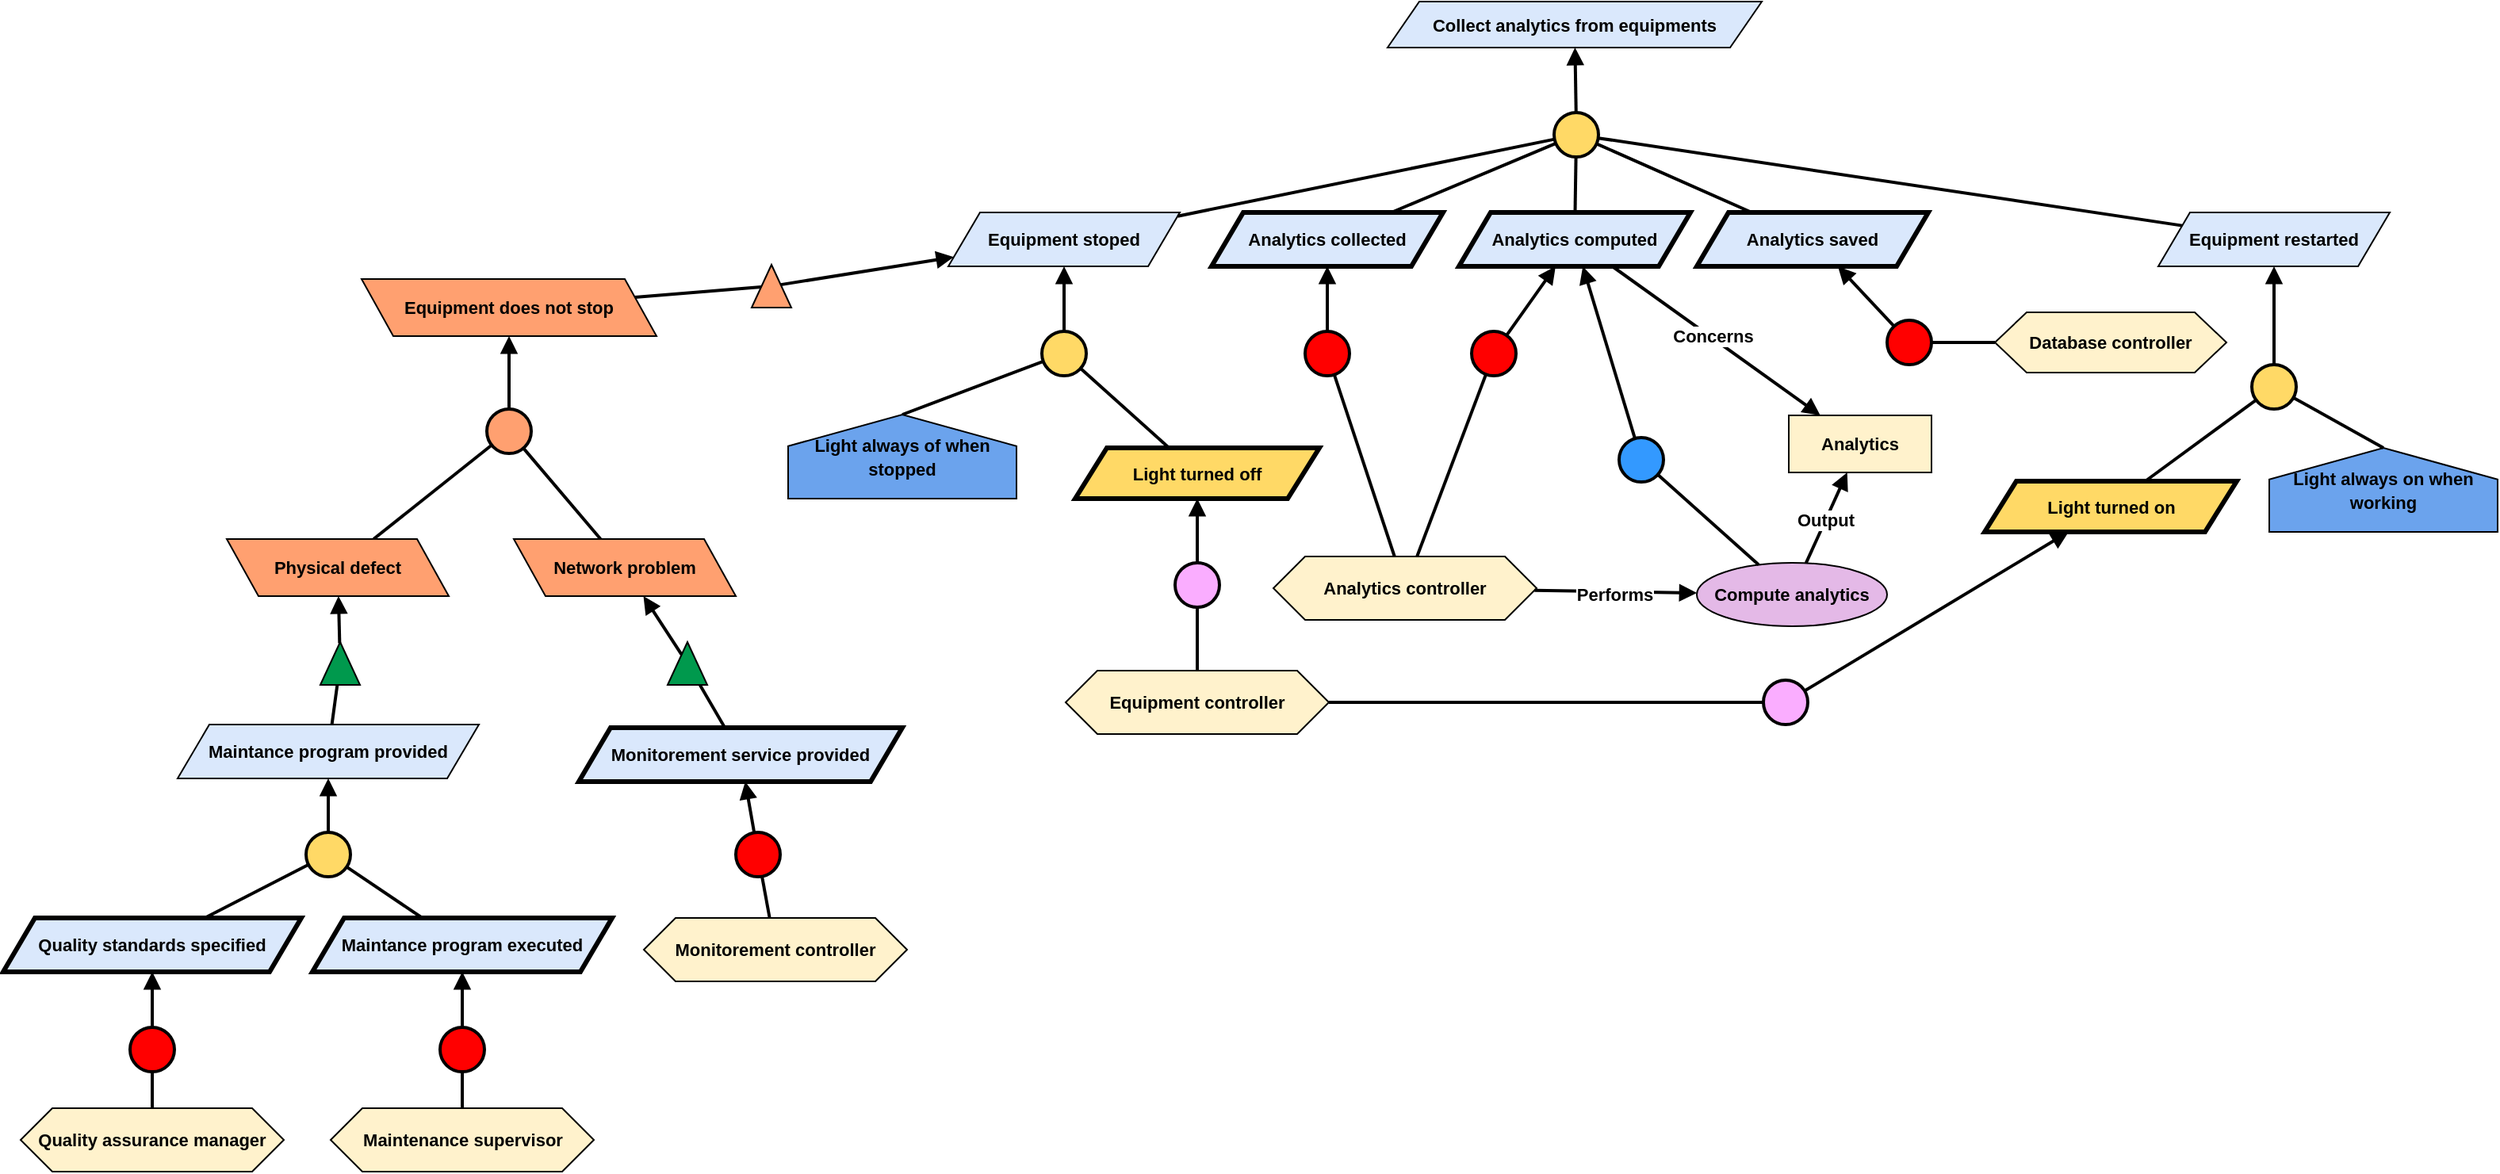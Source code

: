<mxfile version="24.2.7" type="github">
  <diagram name="Page-1" id="Ksy5MSuIpyFtsl3G_FBz">
    <mxGraphModel dx="3399" dy="1023" grid="0" gridSize="10" guides="1" tooltips="1" connect="1" arrows="1" fold="1" page="0" pageScale="1" pageWidth="827" pageHeight="1169" math="0" shadow="0">
      <root>
        <mxCell id="0" />
        <mxCell id="1" parent="0" />
        <mxCell id="tYbklvyuRcy-5vgicpdY-1" value="&lt;b&gt;Collect analytics from equipments&lt;/b&gt;" style="shape=parallelogram;perimeter=parallelogramPerimeter;whiteSpace=wrap;html=1;fixedSize=1;fillColor=#dae8fc;strokeColor=#000000;fontFamily=Helvetica;fontSize=11;fontColor=default;labelBackgroundColor=none;" parent="1" vertex="1">
          <mxGeometry x="-484" y="284" width="236" height="29" as="geometry" />
        </mxCell>
        <mxCell id="8bictUeiEA6Wqs_vJDlg-1" value="&lt;b&gt;Equipment stoped&lt;/b&gt;" style="shape=parallelogram;perimeter=parallelogramPerimeter;whiteSpace=wrap;html=1;fixedSize=1;fillColor=#dae8fc;strokeColor=#000000;fontFamily=Helvetica;fontSize=11;fontColor=default;labelBackgroundColor=none;strokeWidth=1;" vertex="1" parent="1">
          <mxGeometry x="-761" y="417" width="146" height="34" as="geometry" />
        </mxCell>
        <mxCell id="8bictUeiEA6Wqs_vJDlg-6" value="" style="ellipse;whiteSpace=wrap;html=1;aspect=fixed;fillColor=#FFD966;strokeWidth=2;" vertex="1" parent="1">
          <mxGeometry x="-379" y="354" width="28" height="28" as="geometry" />
        </mxCell>
        <mxCell id="8bictUeiEA6Wqs_vJDlg-7" value="" style="endArrow=block;html=1;rounded=0;endFill=1;strokeWidth=2;" edge="1" source="8bictUeiEA6Wqs_vJDlg-6" parent="1" target="tYbklvyuRcy-5vgicpdY-1">
          <mxGeometry width="50" height="50" relative="1" as="geometry">
            <mxPoint x="-363.005" y="359.972" as="sourcePoint" />
            <mxPoint x="-367" y="315" as="targetPoint" />
          </mxGeometry>
        </mxCell>
        <mxCell id="8bictUeiEA6Wqs_vJDlg-8" value="" style="endArrow=none;html=1;rounded=0;strokeWidth=2;" edge="1" target="8bictUeiEA6Wqs_vJDlg-6" parent="1" source="8bictUeiEA6Wqs_vJDlg-1">
          <mxGeometry width="50" height="50" relative="1" as="geometry">
            <mxPoint x="-684.116" y="409.0" as="sourcePoint" />
            <mxPoint x="-445" y="364" as="targetPoint" />
          </mxGeometry>
        </mxCell>
        <mxCell id="8bictUeiEA6Wqs_vJDlg-12" value="" style="ellipse;whiteSpace=wrap;html=1;aspect=fixed;fillColor=#FFD966;strokeWidth=2;" vertex="1" parent="1">
          <mxGeometry x="-702" y="492" width="28" height="28" as="geometry" />
        </mxCell>
        <mxCell id="8bictUeiEA6Wqs_vJDlg-13" value="" style="endArrow=block;html=1;rounded=0;endFill=1;strokeWidth=2;" edge="1" source="8bictUeiEA6Wqs_vJDlg-12" parent="1" target="8bictUeiEA6Wqs_vJDlg-1">
          <mxGeometry width="50" height="50" relative="1" as="geometry">
            <mxPoint x="-717.005" y="523.972" as="sourcePoint" />
            <mxPoint x="-721" y="479" as="targetPoint" />
          </mxGeometry>
        </mxCell>
        <mxCell id="8bictUeiEA6Wqs_vJDlg-14" value="" style="endArrow=none;html=1;rounded=0;strokeWidth=2;" edge="1" target="8bictUeiEA6Wqs_vJDlg-12" parent="1" source="8bictUeiEA6Wqs_vJDlg-19">
          <mxGeometry width="50" height="50" relative="1" as="geometry">
            <mxPoint x="-774.344" y="581" as="sourcePoint" />
            <mxPoint x="-693" y="522" as="targetPoint" />
          </mxGeometry>
        </mxCell>
        <mxCell id="8bictUeiEA6Wqs_vJDlg-19" value="&lt;b&gt;Light turned off&lt;/b&gt;" style="shape=parallelogram;perimeter=parallelogramPerimeter;whiteSpace=wrap;html=1;fixedSize=1;fillColor=#FFD966;strokeColor=#000000;strokeWidth=3;fontFamily=Helvetica;fontSize=11;fontColor=default;labelBackgroundColor=none;" vertex="1" parent="1">
          <mxGeometry x="-681" y="565.5" width="154" height="32" as="geometry" />
        </mxCell>
        <mxCell id="8bictUeiEA6Wqs_vJDlg-23" value="" style="ellipse;whiteSpace=wrap;html=1;aspect=fixed;fillColor=#FAADFF;strokeWidth=2;fontFamily=Helvetica;fontSize=11;fontColor=default;labelBackgroundColor=default;" vertex="1" parent="1">
          <mxGeometry x="-618" y="638" width="28" height="28" as="geometry" />
        </mxCell>
        <mxCell id="8bictUeiEA6Wqs_vJDlg-24" value="" style="endArrow=block;html=1;rounded=0;endFill=1;strokeWidth=2;strokeColor=default;align=center;verticalAlign=middle;fontFamily=Helvetica;fontSize=11;fontColor=default;labelBackgroundColor=default;" edge="1" source="8bictUeiEA6Wqs_vJDlg-23" parent="1" target="8bictUeiEA6Wqs_vJDlg-19">
          <mxGeometry width="50" height="50" relative="1" as="geometry">
            <mxPoint x="-717.005" y="692.972" as="sourcePoint" />
            <mxPoint x="-721" y="648" as="targetPoint" />
          </mxGeometry>
        </mxCell>
        <mxCell id="8bictUeiEA6Wqs_vJDlg-25" value="" style="endArrow=none;html=1;rounded=0;strokeWidth=2;strokeColor=default;align=center;verticalAlign=middle;fontFamily=Helvetica;fontSize=11;fontColor=default;labelBackgroundColor=default;" edge="1" target="8bictUeiEA6Wqs_vJDlg-23" parent="1" source="8bictUeiEA6Wqs_vJDlg-32">
          <mxGeometry width="50" height="50" relative="1" as="geometry">
            <mxPoint x="-878.409" y="732" as="sourcePoint" />
            <mxPoint x="-783" y="691" as="targetPoint" />
          </mxGeometry>
        </mxCell>
        <mxCell id="8bictUeiEA6Wqs_vJDlg-32" value="&lt;b&gt;Equipment controller&lt;/b&gt;" style="shape=hexagon;perimeter=hexagonPerimeter2;whiteSpace=wrap;html=1;fixedSize=1;fillColor=#FFF2CC;fontFamily=Helvetica;fontSize=11;fontColor=default;labelBackgroundColor=none;" vertex="1" parent="1">
          <mxGeometry x="-687" y="706" width="166" height="40" as="geometry" />
        </mxCell>
        <mxCell id="8bictUeiEA6Wqs_vJDlg-34" value="" style="endArrow=none;html=1;rounded=0;strokeWidth=2;exitX=0.5;exitY=0;exitDx=0;exitDy=0;" edge="1" parent="1" source="8bictUeiEA6Wqs_vJDlg-65" target="8bictUeiEA6Wqs_vJDlg-12">
          <mxGeometry width="50" height="50" relative="1" as="geometry">
            <mxPoint x="-897" y="558" as="sourcePoint" />
            <mxPoint x="-833" y="506" as="targetPoint" />
          </mxGeometry>
        </mxCell>
        <mxCell id="8bictUeiEA6Wqs_vJDlg-36" value="&lt;b&gt;Analytics collected&lt;/b&gt;" style="shape=parallelogram;perimeter=parallelogramPerimeter;whiteSpace=wrap;html=1;fixedSize=1;fillColor=#dae8fc;strokeColor=#000000;fontFamily=Helvetica;fontSize=11;fontColor=default;labelBackgroundColor=none;strokeWidth=3;" vertex="1" parent="1">
          <mxGeometry x="-595" y="417" width="146" height="34" as="geometry" />
        </mxCell>
        <mxCell id="8bictUeiEA6Wqs_vJDlg-37" value="" style="endArrow=none;html=1;rounded=0;strokeWidth=2;" edge="1" parent="1" source="8bictUeiEA6Wqs_vJDlg-36" target="8bictUeiEA6Wqs_vJDlg-6">
          <mxGeometry width="50" height="50" relative="1" as="geometry">
            <mxPoint x="-705.18" y="455.61" as="sourcePoint" />
            <mxPoint x="-483.18" y="412.61" as="targetPoint" />
          </mxGeometry>
        </mxCell>
        <mxCell id="8bictUeiEA6Wqs_vJDlg-38" value="&lt;b&gt;Compute analytics&lt;/b&gt;" style="ellipse;whiteSpace=wrap;html=1;fillColor=#E4B9E7;strokeColor=#000000;fontFamily=Helvetica;fontSize=11;fontColor=default;labelBackgroundColor=none;" vertex="1" parent="1">
          <mxGeometry x="-289" y="638" width="120" height="40" as="geometry" />
        </mxCell>
        <mxCell id="8bictUeiEA6Wqs_vJDlg-39" value="" style="ellipse;whiteSpace=wrap;html=1;aspect=fixed;fillColor=#3399FF;strokeWidth=2;" vertex="1" parent="1">
          <mxGeometry x="-338" y="559" width="28" height="28" as="geometry" />
        </mxCell>
        <mxCell id="8bictUeiEA6Wqs_vJDlg-40" value="" style="endArrow=block;html=1;rounded=0;endFill=1;strokeWidth=2;" edge="1" source="8bictUeiEA6Wqs_vJDlg-39" parent="1" target="8bictUeiEA6Wqs_vJDlg-42">
          <mxGeometry width="50" height="50" relative="1" as="geometry">
            <mxPoint x="-330.005" y="628.972" as="sourcePoint" />
            <mxPoint x="-305" y="584" as="targetPoint" />
          </mxGeometry>
        </mxCell>
        <mxCell id="8bictUeiEA6Wqs_vJDlg-41" value="" style="endArrow=none;html=1;rounded=0;strokeWidth=2;" edge="1" target="8bictUeiEA6Wqs_vJDlg-39" parent="1" source="8bictUeiEA6Wqs_vJDlg-38">
          <mxGeometry width="50" height="50" relative="1" as="geometry">
            <mxPoint x="-130" y="739" as="sourcePoint" />
            <mxPoint x="-105" y="675" as="targetPoint" />
          </mxGeometry>
        </mxCell>
        <mxCell id="8bictUeiEA6Wqs_vJDlg-42" value="&lt;b&gt;Analytics computed&lt;/b&gt;" style="shape=parallelogram;perimeter=parallelogramPerimeter;whiteSpace=wrap;html=1;fixedSize=1;fillColor=#dae8fc;strokeColor=#000000;fontFamily=Helvetica;fontSize=11;fontColor=default;labelBackgroundColor=none;strokeWidth=3;" vertex="1" parent="1">
          <mxGeometry x="-439" y="417" width="146" height="34" as="geometry" />
        </mxCell>
        <mxCell id="8bictUeiEA6Wqs_vJDlg-43" value="" style="endArrow=none;html=1;rounded=0;strokeWidth=2;fontStyle=1" edge="1" parent="1" source="8bictUeiEA6Wqs_vJDlg-42" target="8bictUeiEA6Wqs_vJDlg-6">
          <mxGeometry width="50" height="50" relative="1" as="geometry">
            <mxPoint x="-461" y="427" as="sourcePoint" />
            <mxPoint x="-461" y="398" as="targetPoint" />
          </mxGeometry>
        </mxCell>
        <mxCell id="8bictUeiEA6Wqs_vJDlg-44" value="&lt;b&gt;Analytics saved&lt;/b&gt;" style="shape=parallelogram;perimeter=parallelogramPerimeter;whiteSpace=wrap;html=1;fixedSize=1;fillColor=#dae8fc;strokeColor=#000000;fontFamily=Helvetica;fontSize=11;fontColor=default;labelBackgroundColor=none;strokeWidth=3;" vertex="1" parent="1">
          <mxGeometry x="-289" y="417" width="146" height="34" as="geometry" />
        </mxCell>
        <mxCell id="8bictUeiEA6Wqs_vJDlg-45" value="" style="endArrow=none;html=1;rounded=0;strokeWidth=2;fontStyle=1" edge="1" parent="1" source="8bictUeiEA6Wqs_vJDlg-44" target="8bictUeiEA6Wqs_vJDlg-6">
          <mxGeometry width="50" height="50" relative="1" as="geometry">
            <mxPoint x="-337" y="427" as="sourcePoint" />
            <mxPoint x="-448" y="389" as="targetPoint" />
          </mxGeometry>
        </mxCell>
        <mxCell id="8bictUeiEA6Wqs_vJDlg-46" value="&lt;div&gt;&lt;b&gt;Database controller&lt;/b&gt;&lt;/div&gt;" style="shape=hexagon;perimeter=hexagonPerimeter2;whiteSpace=wrap;html=1;fixedSize=1;fillColor=#FFF2CC;fontFamily=Helvetica;fontSize=11;fontColor=default;labelBackgroundColor=none;" vertex="1" parent="1">
          <mxGeometry x="-101" y="480" width="146" height="38" as="geometry" />
        </mxCell>
        <mxCell id="8bictUeiEA6Wqs_vJDlg-47" value="" style="ellipse;whiteSpace=wrap;html=1;aspect=fixed;fillColor=#FF0000;strokeWidth=2;" vertex="1" parent="1">
          <mxGeometry x="-169" y="485" width="28" height="28" as="geometry" />
        </mxCell>
        <mxCell id="8bictUeiEA6Wqs_vJDlg-48" value="" style="endArrow=block;html=1;rounded=0;endFill=1;strokeWidth=2;" edge="1" parent="1" source="8bictUeiEA6Wqs_vJDlg-47" target="8bictUeiEA6Wqs_vJDlg-44">
          <mxGeometry width="50" height="50" relative="1" as="geometry">
            <mxPoint x="-389.505" y="697.972" as="sourcePoint" />
            <mxPoint x="-209.5" y="469" as="targetPoint" />
          </mxGeometry>
        </mxCell>
        <mxCell id="8bictUeiEA6Wqs_vJDlg-49" value="" style="endArrow=none;html=1;rounded=0;strokeWidth=2;" edge="1" parent="1" source="8bictUeiEA6Wqs_vJDlg-46" target="8bictUeiEA6Wqs_vJDlg-47">
          <mxGeometry width="50" height="50" relative="1" as="geometry">
            <mxPoint x="-488.5" y="749" as="sourcePoint" />
            <mxPoint x="-463.5" y="685" as="targetPoint" />
          </mxGeometry>
        </mxCell>
        <mxCell id="8bictUeiEA6Wqs_vJDlg-50" value="&lt;b&gt;Analytics controller&lt;/b&gt;" style="shape=hexagon;perimeter=hexagonPerimeter2;whiteSpace=wrap;html=1;fixedSize=1;fillColor=#FFF2CC;fontFamily=Helvetica;fontSize=11;fontColor=default;labelBackgroundColor=none;" vertex="1" parent="1">
          <mxGeometry x="-556" y="634" width="166" height="40" as="geometry" />
        </mxCell>
        <mxCell id="8bictUeiEA6Wqs_vJDlg-51" value="" style="endArrow=block;html=1;rounded=0;endFill=1;strokeWidth=2;" edge="1" parent="1" source="8bictUeiEA6Wqs_vJDlg-50" target="8bictUeiEA6Wqs_vJDlg-38">
          <mxGeometry width="50" height="50" relative="1" as="geometry">
            <mxPoint x="-634" y="739" as="sourcePoint" />
            <mxPoint x="-516" y="738" as="targetPoint" />
          </mxGeometry>
        </mxCell>
        <mxCell id="8bictUeiEA6Wqs_vJDlg-52" value="&lt;b&gt;Performs&lt;/b&gt;" style="edgeLabel;html=1;align=center;verticalAlign=middle;resizable=0;points=[];" vertex="1" connectable="0" parent="8bictUeiEA6Wqs_vJDlg-51">
          <mxGeometry x="-0.022" y="-2" relative="1" as="geometry">
            <mxPoint as="offset" />
          </mxGeometry>
        </mxCell>
        <mxCell id="8bictUeiEA6Wqs_vJDlg-53" value="" style="ellipse;whiteSpace=wrap;html=1;aspect=fixed;fillColor=#FF0000;strokeWidth=2;" vertex="1" parent="1">
          <mxGeometry x="-536" y="492" width="28" height="28" as="geometry" />
        </mxCell>
        <mxCell id="8bictUeiEA6Wqs_vJDlg-54" value="" style="endArrow=block;html=1;rounded=0;endFill=1;strokeWidth=2;" edge="1" parent="1" source="8bictUeiEA6Wqs_vJDlg-53" target="8bictUeiEA6Wqs_vJDlg-36">
          <mxGeometry width="50" height="50" relative="1" as="geometry">
            <mxPoint x="-546.505" y="824.972" as="sourcePoint" />
            <mxPoint x="-362" y="578" as="targetPoint" />
          </mxGeometry>
        </mxCell>
        <mxCell id="8bictUeiEA6Wqs_vJDlg-55" value="" style="endArrow=none;html=1;rounded=0;strokeWidth=2;" edge="1" parent="1" target="8bictUeiEA6Wqs_vJDlg-53" source="8bictUeiEA6Wqs_vJDlg-50">
          <mxGeometry width="50" height="50" relative="1" as="geometry">
            <mxPoint x="-362" y="705" as="sourcePoint" />
            <mxPoint x="-522.5" y="823" as="targetPoint" />
          </mxGeometry>
        </mxCell>
        <mxCell id="8bictUeiEA6Wqs_vJDlg-56" value="&lt;b&gt;Analytics&lt;/b&gt;" style="rounded=0;whiteSpace=wrap;html=1;fillColor=#FFF2CC;fontFamily=Helvetica;fontSize=11;fontColor=default;labelBackgroundColor=none;" vertex="1" parent="1">
          <mxGeometry x="-231" y="545" width="90" height="36" as="geometry" />
        </mxCell>
        <mxCell id="8bictUeiEA6Wqs_vJDlg-57" value="&lt;b&gt;Equipment restarted&lt;/b&gt;" style="shape=parallelogram;perimeter=parallelogramPerimeter;whiteSpace=wrap;html=1;fixedSize=1;fillColor=#dae8fc;strokeColor=#000000;fontFamily=Helvetica;fontSize=11;fontColor=default;labelBackgroundColor=none;strokeWidth=1;" vertex="1" parent="1">
          <mxGeometry x="2" y="417" width="146" height="34" as="geometry" />
        </mxCell>
        <mxCell id="8bictUeiEA6Wqs_vJDlg-58" value="" style="ellipse;whiteSpace=wrap;html=1;aspect=fixed;fillColor=#FFD966;strokeWidth=2;" vertex="1" parent="1">
          <mxGeometry x="61" y="513" width="28" height="28" as="geometry" />
        </mxCell>
        <mxCell id="8bictUeiEA6Wqs_vJDlg-59" value="" style="endArrow=block;html=1;rounded=0;endFill=1;strokeWidth=2;" edge="1" parent="1" source="8bictUeiEA6Wqs_vJDlg-58" target="8bictUeiEA6Wqs_vJDlg-57">
          <mxGeometry width="50" height="50" relative="1" as="geometry">
            <mxPoint x="167.995" y="550.972" as="sourcePoint" />
            <mxPoint x="197" y="478" as="targetPoint" />
          </mxGeometry>
        </mxCell>
        <mxCell id="8bictUeiEA6Wqs_vJDlg-60" value="" style="endArrow=none;html=1;rounded=0;strokeWidth=2;" edge="1" parent="1" source="8bictUeiEA6Wqs_vJDlg-61" target="8bictUeiEA6Wqs_vJDlg-58">
          <mxGeometry width="50" height="50" relative="1" as="geometry">
            <mxPoint x="110.656" y="608" as="sourcePoint" />
            <mxPoint x="192" y="549" as="targetPoint" />
          </mxGeometry>
        </mxCell>
        <mxCell id="8bictUeiEA6Wqs_vJDlg-61" value="&lt;b&gt;Light turned on&lt;/b&gt;" style="shape=parallelogram;perimeter=parallelogramPerimeter;whiteSpace=wrap;html=1;fixedSize=1;fillColor=#FFD966;strokeColor=#000000;strokeWidth=3;fontFamily=Helvetica;fontSize=11;fontColor=default;labelBackgroundColor=none;" vertex="1" parent="1">
          <mxGeometry x="-107.5" y="586.5" width="159" height="32" as="geometry" />
        </mxCell>
        <mxCell id="8bictUeiEA6Wqs_vJDlg-62" value="&lt;b style=&quot;&quot;&gt;&lt;font style=&quot;font-size: 11px;&quot; face=&quot;Helvetica&quot;&gt;Light always on when working&lt;/font&gt;&lt;/b&gt;" style="shape=offPageConnector;whiteSpace=wrap;html=1;flipV=1;fillColor=#6BA3ED;" vertex="1" parent="1">
          <mxGeometry x="72" y="565.5" width="144" height="53" as="geometry" />
        </mxCell>
        <mxCell id="8bictUeiEA6Wqs_vJDlg-63" value="" style="endArrow=none;html=1;rounded=0;strokeWidth=2;exitX=0.5;exitY=0;exitDx=0;exitDy=0;" edge="1" parent="1" source="8bictUeiEA6Wqs_vJDlg-62" target="8bictUeiEA6Wqs_vJDlg-58">
          <mxGeometry width="50" height="50" relative="1" as="geometry">
            <mxPoint x="-23" y="609" as="sourcePoint" />
            <mxPoint x="52" y="533" as="targetPoint" />
          </mxGeometry>
        </mxCell>
        <mxCell id="8bictUeiEA6Wqs_vJDlg-64" value="" style="endArrow=none;html=1;rounded=0;strokeWidth=2;fontStyle=1" edge="1" parent="1" source="8bictUeiEA6Wqs_vJDlg-57" target="8bictUeiEA6Wqs_vJDlg-6">
          <mxGeometry width="50" height="50" relative="1" as="geometry">
            <mxPoint x="-46.85" y="396.98" as="sourcePoint" />
            <mxPoint x="-385.85" y="346.98" as="targetPoint" />
          </mxGeometry>
        </mxCell>
        <mxCell id="8bictUeiEA6Wqs_vJDlg-65" value="&lt;b style=&quot;&quot;&gt;&lt;font style=&quot;font-size: 11px;&quot; face=&quot;Helvetica&quot;&gt;Light always of when stopped&lt;/font&gt;&lt;/b&gt;" style="shape=offPageConnector;whiteSpace=wrap;html=1;flipV=1;fillColor=#6BA3ED;" vertex="1" parent="1">
          <mxGeometry x="-862" y="544.5" width="144" height="53" as="geometry" />
        </mxCell>
        <mxCell id="8bictUeiEA6Wqs_vJDlg-66" value="" style="ellipse;whiteSpace=wrap;html=1;aspect=fixed;fillColor=#FAADFF;strokeWidth=2;fontFamily=Helvetica;fontSize=11;fontColor=default;labelBackgroundColor=default;" vertex="1" parent="1">
          <mxGeometry x="-247" y="712" width="28" height="28" as="geometry" />
        </mxCell>
        <mxCell id="8bictUeiEA6Wqs_vJDlg-67" value="" style="endArrow=block;html=1;rounded=0;endFill=1;strokeWidth=2;strokeColor=default;align=center;verticalAlign=middle;fontFamily=Helvetica;fontSize=11;fontColor=default;labelBackgroundColor=default;" edge="1" source="8bictUeiEA6Wqs_vJDlg-66" parent="1" target="8bictUeiEA6Wqs_vJDlg-61">
          <mxGeometry width="50" height="50" relative="1" as="geometry">
            <mxPoint x="-140.005" y="804.972" as="sourcePoint" />
            <mxPoint x="-144" y="760" as="targetPoint" />
          </mxGeometry>
        </mxCell>
        <mxCell id="8bictUeiEA6Wqs_vJDlg-68" value="" style="endArrow=none;html=1;rounded=0;strokeWidth=2;strokeColor=default;align=center;verticalAlign=middle;fontFamily=Helvetica;fontSize=11;fontColor=default;labelBackgroundColor=default;" edge="1" target="8bictUeiEA6Wqs_vJDlg-66" parent="1" source="8bictUeiEA6Wqs_vJDlg-32">
          <mxGeometry width="50" height="50" relative="1" as="geometry">
            <mxPoint x="-141" y="867" as="sourcePoint" />
            <mxPoint x="-116" y="803" as="targetPoint" />
          </mxGeometry>
        </mxCell>
        <mxCell id="8bictUeiEA6Wqs_vJDlg-70" value="" style="ellipse;whiteSpace=wrap;html=1;aspect=fixed;fillColor=#FF0000;strokeWidth=2;" vertex="1" parent="1">
          <mxGeometry x="-431" y="492" width="28" height="28" as="geometry" />
        </mxCell>
        <mxCell id="8bictUeiEA6Wqs_vJDlg-71" value="" style="endArrow=block;html=1;rounded=0;endFill=1;strokeWidth=2;" edge="1" source="8bictUeiEA6Wqs_vJDlg-70" parent="1" target="8bictUeiEA6Wqs_vJDlg-42">
          <mxGeometry width="50" height="50" relative="1" as="geometry">
            <mxPoint x="-445.505" y="835.972" as="sourcePoint" />
            <mxPoint x="-421" y="462" as="targetPoint" />
          </mxGeometry>
        </mxCell>
        <mxCell id="8bictUeiEA6Wqs_vJDlg-72" value="" style="endArrow=none;html=1;rounded=0;strokeWidth=2;" edge="1" target="8bictUeiEA6Wqs_vJDlg-70" parent="1" source="8bictUeiEA6Wqs_vJDlg-50">
          <mxGeometry width="50" height="50" relative="1" as="geometry">
            <mxPoint x="-421" y="702" as="sourcePoint" />
            <mxPoint x="-421.5" y="834" as="targetPoint" />
          </mxGeometry>
        </mxCell>
        <mxCell id="8bictUeiEA6Wqs_vJDlg-73" value="" style="endArrow=block;html=1;rounded=0;endFill=1;strokeWidth=2;" edge="1" parent="1" source="8bictUeiEA6Wqs_vJDlg-42" target="8bictUeiEA6Wqs_vJDlg-56">
          <mxGeometry width="50" height="50" relative="1" as="geometry">
            <mxPoint x="-262" y="428" as="sourcePoint" />
            <mxPoint x="-209" y="845" as="targetPoint" />
          </mxGeometry>
        </mxCell>
        <mxCell id="8bictUeiEA6Wqs_vJDlg-74" value="&lt;b&gt;Concerns&lt;/b&gt;" style="edgeLabel;html=1;align=center;verticalAlign=middle;resizable=0;points=[];" vertex="1" connectable="0" parent="8bictUeiEA6Wqs_vJDlg-73">
          <mxGeometry x="-0.044" y="1" relative="1" as="geometry">
            <mxPoint as="offset" />
          </mxGeometry>
        </mxCell>
        <mxCell id="8bictUeiEA6Wqs_vJDlg-76" value="" style="endArrow=block;html=1;rounded=0;endFill=1;strokeWidth=2;" edge="1" parent="1" source="8bictUeiEA6Wqs_vJDlg-38" target="8bictUeiEA6Wqs_vJDlg-56">
          <mxGeometry width="50" height="50" relative="1" as="geometry">
            <mxPoint x="-92" y="619" as="sourcePoint" />
            <mxPoint x="-93" y="674" as="targetPoint" />
          </mxGeometry>
        </mxCell>
        <mxCell id="8bictUeiEA6Wqs_vJDlg-77" value="&lt;b&gt;Output&lt;/b&gt;" style="edgeLabel;html=1;align=center;verticalAlign=middle;resizable=0;points=[];" vertex="1" connectable="0" parent="8bictUeiEA6Wqs_vJDlg-76">
          <mxGeometry x="-0.044" y="1" relative="1" as="geometry">
            <mxPoint as="offset" />
          </mxGeometry>
        </mxCell>
        <mxCell id="8bictUeiEA6Wqs_vJDlg-78" value="" style="endArrow=block;html=1;rounded=0;endFill=1;strokeWidth=2;" edge="1" source="8bictUeiEA6Wqs_vJDlg-80" parent="1" target="8bictUeiEA6Wqs_vJDlg-1">
          <mxGeometry width="50" height="50" relative="1" as="geometry">
            <mxPoint x="-816.5" y="411" as="sourcePoint" />
            <mxPoint x="-904.5" y="409" as="targetPoint" />
          </mxGeometry>
        </mxCell>
        <mxCell id="8bictUeiEA6Wqs_vJDlg-79" value="" style="endArrow=none;html=1;rounded=0;strokeWidth=2;" edge="1" target="8bictUeiEA6Wqs_vJDlg-80" parent="1" source="8bictUeiEA6Wqs_vJDlg-81">
          <mxGeometry width="50" height="50" relative="1" as="geometry">
            <mxPoint x="-904.5" y="492" as="sourcePoint" />
            <mxPoint x="-826.256" y="445.998" as="targetPoint" />
          </mxGeometry>
        </mxCell>
        <mxCell id="8bictUeiEA6Wqs_vJDlg-80" value="" style="triangle;whiteSpace=wrap;html=1;rotation=-90;fillColor=#FFA070;" vertex="1" parent="1">
          <mxGeometry x="-886" y="451" width="27" height="25" as="geometry" />
        </mxCell>
        <mxCell id="8bictUeiEA6Wqs_vJDlg-81" value="Equipment does not stop" style="shape=parallelogram;perimeter=parallelogramPerimeter;whiteSpace=wrap;html=1;fixedSize=1;fillColor=#FFA070;fontStyle=1;fontFamily=Helvetica;fontSize=11;fontColor=default;labelBackgroundColor=none;flipH=1;flipV=0;" vertex="1" parent="1">
          <mxGeometry x="-1131" y="459" width="186" height="36" as="geometry" />
        </mxCell>
        <mxCell id="8bictUeiEA6Wqs_vJDlg-82" value="" style="ellipse;whiteSpace=wrap;html=1;aspect=fixed;fillColor=#FFA070;strokeWidth=2;" vertex="1" parent="1">
          <mxGeometry x="-1052" y="541" width="28" height="28" as="geometry" />
        </mxCell>
        <mxCell id="8bictUeiEA6Wqs_vJDlg-83" value="" style="endArrow=block;html=1;rounded=0;endFill=1;strokeWidth=2;" edge="1" source="8bictUeiEA6Wqs_vJDlg-82" parent="1" target="8bictUeiEA6Wqs_vJDlg-81">
          <mxGeometry width="50" height="50" relative="1" as="geometry">
            <mxPoint x="-1080.005" y="571.972" as="sourcePoint" />
            <mxPoint x="-1084" y="527" as="targetPoint" />
          </mxGeometry>
        </mxCell>
        <mxCell id="8bictUeiEA6Wqs_vJDlg-84" value="" style="endArrow=none;html=1;rounded=0;strokeWidth=2;" edge="1" target="8bictUeiEA6Wqs_vJDlg-82" parent="1" source="8bictUeiEA6Wqs_vJDlg-87">
          <mxGeometry width="50" height="50" relative="1" as="geometry">
            <mxPoint x="-1112" y="629" as="sourcePoint" />
            <mxPoint x="-1056" y="570" as="targetPoint" />
          </mxGeometry>
        </mxCell>
        <mxCell id="8bictUeiEA6Wqs_vJDlg-87" value="Physical defect" style="shape=parallelogram;perimeter=parallelogramPerimeter;whiteSpace=wrap;html=1;fixedSize=1;fillColor=#FFA070;fontStyle=1;fontFamily=Helvetica;fontSize=11;fontColor=default;labelBackgroundColor=none;flipH=1;flipV=0;" vertex="1" parent="1">
          <mxGeometry x="-1216" y="623" width="140" height="36" as="geometry" />
        </mxCell>
        <mxCell id="8bictUeiEA6Wqs_vJDlg-90" value="Network problem" style="shape=parallelogram;perimeter=parallelogramPerimeter;whiteSpace=wrap;html=1;fixedSize=1;fillColor=#FFA070;fontStyle=1;fontFamily=Helvetica;fontSize=11;fontColor=default;labelBackgroundColor=none;flipH=1;flipV=0;" vertex="1" parent="1">
          <mxGeometry x="-1035" y="623" width="140" height="36" as="geometry" />
        </mxCell>
        <mxCell id="8bictUeiEA6Wqs_vJDlg-91" value="" style="endArrow=none;html=1;rounded=0;strokeWidth=2;" edge="1" parent="1" source="8bictUeiEA6Wqs_vJDlg-90" target="8bictUeiEA6Wqs_vJDlg-82">
          <mxGeometry width="50" height="50" relative="1" as="geometry">
            <mxPoint x="-1117" y="638" as="sourcePoint" />
            <mxPoint x="-1039" y="574" as="targetPoint" />
          </mxGeometry>
        </mxCell>
        <mxCell id="8bictUeiEA6Wqs_vJDlg-92" value="&lt;b&gt;Maintance program provided&lt;/b&gt;" style="shape=parallelogram;perimeter=parallelogramPerimeter;whiteSpace=wrap;html=1;fixedSize=1;fillColor=#dae8fc;strokeColor=#000000;fontFamily=Helvetica;fontSize=11;fontColor=default;labelBackgroundColor=none;strokeWidth=1;" vertex="1" parent="1">
          <mxGeometry x="-1247" y="740" width="190" height="34" as="geometry" />
        </mxCell>
        <mxCell id="8bictUeiEA6Wqs_vJDlg-93" value="" style="endArrow=block;html=1;rounded=0;endFill=1;strokeWidth=2;" edge="1" source="8bictUeiEA6Wqs_vJDlg-95" parent="1" target="8bictUeiEA6Wqs_vJDlg-87">
          <mxGeometry width="50" height="50" relative="1" as="geometry">
            <mxPoint x="-1066.5" y="683" as="sourcePoint" />
            <mxPoint x="-1154.5" y="681" as="targetPoint" />
          </mxGeometry>
        </mxCell>
        <mxCell id="8bictUeiEA6Wqs_vJDlg-94" value="" style="endArrow=none;html=1;rounded=0;strokeWidth=2;" edge="1" target="8bictUeiEA6Wqs_vJDlg-95" parent="1" source="8bictUeiEA6Wqs_vJDlg-92">
          <mxGeometry width="50" height="50" relative="1" as="geometry">
            <mxPoint x="-1154.5" y="764" as="sourcePoint" />
            <mxPoint x="-1076.256" y="717.998" as="targetPoint" />
          </mxGeometry>
        </mxCell>
        <mxCell id="8bictUeiEA6Wqs_vJDlg-95" value="" style="triangle;whiteSpace=wrap;html=1;rotation=-90;fillColor=#00994D;" vertex="1" parent="1">
          <mxGeometry x="-1158" y="689" width="27" height="25" as="geometry" />
        </mxCell>
        <mxCell id="8bictUeiEA6Wqs_vJDlg-96" value="" style="ellipse;whiteSpace=wrap;html=1;aspect=fixed;fillColor=#FFD966;strokeWidth=2;" vertex="1" parent="1">
          <mxGeometry x="-1166" y="808" width="28" height="28" as="geometry" />
        </mxCell>
        <mxCell id="8bictUeiEA6Wqs_vJDlg-97" value="" style="endArrow=block;html=1;rounded=0;endFill=1;strokeWidth=2;" edge="1" source="8bictUeiEA6Wqs_vJDlg-96" parent="1" target="8bictUeiEA6Wqs_vJDlg-92">
          <mxGeometry width="50" height="50" relative="1" as="geometry">
            <mxPoint x="-1189.005" y="839.972" as="sourcePoint" />
            <mxPoint x="-1193" y="795" as="targetPoint" />
          </mxGeometry>
        </mxCell>
        <mxCell id="8bictUeiEA6Wqs_vJDlg-98" value="" style="endArrow=none;html=1;rounded=0;strokeWidth=2;" edge="1" target="8bictUeiEA6Wqs_vJDlg-96" parent="1" source="8bictUeiEA6Wqs_vJDlg-99">
          <mxGeometry width="50" height="50" relative="1" as="geometry">
            <mxPoint x="-1190" y="902" as="sourcePoint" />
            <mxPoint x="-1165" y="838" as="targetPoint" />
          </mxGeometry>
        </mxCell>
        <mxCell id="8bictUeiEA6Wqs_vJDlg-99" value="&lt;b&gt;Quality standards specified&lt;/b&gt;" style="shape=parallelogram;perimeter=parallelogramPerimeter;whiteSpace=wrap;html=1;fixedSize=1;fillColor=#dae8fc;strokeColor=#000000;fontFamily=Helvetica;fontSize=11;fontColor=default;labelBackgroundColor=none;strokeWidth=3;" vertex="1" parent="1">
          <mxGeometry x="-1357" y="862" width="188" height="34" as="geometry" />
        </mxCell>
        <mxCell id="8bictUeiEA6Wqs_vJDlg-100" value="&lt;b&gt;Maintance program executed&lt;/b&gt;" style="shape=parallelogram;perimeter=parallelogramPerimeter;whiteSpace=wrap;html=1;fixedSize=1;fillColor=#dae8fc;strokeColor=#000000;fontFamily=Helvetica;fontSize=11;fontColor=default;labelBackgroundColor=none;strokeWidth=3;" vertex="1" parent="1">
          <mxGeometry x="-1162" y="862" width="189" height="34" as="geometry" />
        </mxCell>
        <mxCell id="8bictUeiEA6Wqs_vJDlg-101" value="" style="endArrow=none;html=1;rounded=0;strokeWidth=2;" edge="1" parent="1" source="8bictUeiEA6Wqs_vJDlg-100" target="8bictUeiEA6Wqs_vJDlg-96">
          <mxGeometry width="50" height="50" relative="1" as="geometry">
            <mxPoint x="-1244" y="876" as="sourcePoint" />
            <mxPoint x="-1155" y="838" as="targetPoint" />
          </mxGeometry>
        </mxCell>
        <mxCell id="8bictUeiEA6Wqs_vJDlg-102" value="&lt;b&gt;Monitorement service provided&lt;/b&gt;" style="shape=parallelogram;perimeter=parallelogramPerimeter;whiteSpace=wrap;html=1;fixedSize=1;fillColor=#dae8fc;strokeColor=#000000;fontFamily=Helvetica;fontSize=11;fontColor=default;labelBackgroundColor=none;strokeWidth=3;" vertex="1" parent="1">
          <mxGeometry x="-994" y="742" width="204" height="34" as="geometry" />
        </mxCell>
        <mxCell id="8bictUeiEA6Wqs_vJDlg-103" value="" style="endArrow=block;html=1;rounded=0;endFill=1;strokeWidth=2;" edge="1" source="8bictUeiEA6Wqs_vJDlg-105" parent="1" target="8bictUeiEA6Wqs_vJDlg-90">
          <mxGeometry width="50" height="50" relative="1" as="geometry">
            <mxPoint x="-879" y="690" as="sourcePoint" />
            <mxPoint x="-958.5" y="666" as="targetPoint" />
          </mxGeometry>
        </mxCell>
        <mxCell id="8bictUeiEA6Wqs_vJDlg-104" value="" style="endArrow=none;html=1;rounded=0;strokeWidth=2;" edge="1" source="8bictUeiEA6Wqs_vJDlg-102" target="8bictUeiEA6Wqs_vJDlg-105" parent="1">
          <mxGeometry width="50" height="50" relative="1" as="geometry">
            <mxPoint x="-967" y="771" as="sourcePoint" />
            <mxPoint x="-888.756" y="724.998" as="targetPoint" />
          </mxGeometry>
        </mxCell>
        <mxCell id="8bictUeiEA6Wqs_vJDlg-105" value="" style="triangle;whiteSpace=wrap;html=1;rotation=-90;fillColor=#00994D;" vertex="1" parent="1">
          <mxGeometry x="-939" y="689" width="27" height="25" as="geometry" />
        </mxCell>
        <mxCell id="8bictUeiEA6Wqs_vJDlg-106" value="&lt;b&gt;Monitorement controller&lt;/b&gt;" style="shape=hexagon;perimeter=hexagonPerimeter2;whiteSpace=wrap;html=1;fixedSize=1;fillColor=#FFF2CC;fontFamily=Helvetica;fontSize=11;fontColor=default;labelBackgroundColor=none;" vertex="1" parent="1">
          <mxGeometry x="-953" y="862" width="166" height="40" as="geometry" />
        </mxCell>
        <mxCell id="8bictUeiEA6Wqs_vJDlg-107" value="" style="ellipse;whiteSpace=wrap;html=1;aspect=fixed;fillColor=#FF0000;strokeWidth=2;" vertex="1" parent="1">
          <mxGeometry x="-895" y="808" width="28" height="28" as="geometry" />
        </mxCell>
        <mxCell id="8bictUeiEA6Wqs_vJDlg-108" value="" style="endArrow=block;html=1;rounded=0;endFill=1;strokeWidth=2;" edge="1" source="8bictUeiEA6Wqs_vJDlg-107" parent="1" target="8bictUeiEA6Wqs_vJDlg-102">
          <mxGeometry width="50" height="50" relative="1" as="geometry">
            <mxPoint x="-773.005" y="784.972" as="sourcePoint" />
            <mxPoint x="-777" y="740" as="targetPoint" />
          </mxGeometry>
        </mxCell>
        <mxCell id="8bictUeiEA6Wqs_vJDlg-109" value="" style="endArrow=none;html=1;rounded=0;strokeWidth=2;" edge="1" target="8bictUeiEA6Wqs_vJDlg-107" parent="1" source="8bictUeiEA6Wqs_vJDlg-106">
          <mxGeometry width="50" height="50" relative="1" as="geometry">
            <mxPoint x="-774" y="847" as="sourcePoint" />
            <mxPoint x="-749" y="783" as="targetPoint" />
          </mxGeometry>
        </mxCell>
        <mxCell id="8bictUeiEA6Wqs_vJDlg-110" value="&lt;b&gt;Quality assurance manager&lt;/b&gt;" style="shape=hexagon;perimeter=hexagonPerimeter2;whiteSpace=wrap;html=1;fixedSize=1;fillColor=#FFF2CC;fontFamily=Helvetica;fontSize=11;fontColor=default;labelBackgroundColor=none;" vertex="1" parent="1">
          <mxGeometry x="-1346" y="982" width="166" height="40" as="geometry" />
        </mxCell>
        <mxCell id="8bictUeiEA6Wqs_vJDlg-111" value="" style="ellipse;whiteSpace=wrap;html=1;aspect=fixed;fillColor=#FF0000;strokeWidth=2;" vertex="1" parent="1">
          <mxGeometry x="-1081.5" y="931" width="28" height="28" as="geometry" />
        </mxCell>
        <mxCell id="8bictUeiEA6Wqs_vJDlg-112" value="" style="endArrow=block;html=1;rounded=0;endFill=1;strokeWidth=2;" edge="1" parent="1" source="8bictUeiEA6Wqs_vJDlg-111" target="8bictUeiEA6Wqs_vJDlg-100">
          <mxGeometry width="50" height="50" relative="1" as="geometry">
            <mxPoint x="-976.005" y="933.972" as="sourcePoint" />
            <mxPoint x="-1092" y="925" as="targetPoint" />
          </mxGeometry>
        </mxCell>
        <mxCell id="8bictUeiEA6Wqs_vJDlg-114" value="" style="ellipse;whiteSpace=wrap;html=1;aspect=fixed;fillColor=#FF0000;strokeWidth=2;" vertex="1" parent="1">
          <mxGeometry x="-1277" y="931" width="28" height="28" as="geometry" />
        </mxCell>
        <mxCell id="8bictUeiEA6Wqs_vJDlg-115" value="" style="endArrow=block;html=1;rounded=0;endFill=1;strokeWidth=2;" edge="1" source="8bictUeiEA6Wqs_vJDlg-114" parent="1" target="8bictUeiEA6Wqs_vJDlg-99">
          <mxGeometry width="50" height="50" relative="1" as="geometry">
            <mxPoint x="-1124.705" y="937.972" as="sourcePoint" />
            <mxPoint x="-1215.7" y="900" as="targetPoint" />
          </mxGeometry>
        </mxCell>
        <mxCell id="8bictUeiEA6Wqs_vJDlg-116" value="" style="endArrow=none;html=1;rounded=0;strokeWidth=2;" edge="1" target="8bictUeiEA6Wqs_vJDlg-114" parent="1" source="8bictUeiEA6Wqs_vJDlg-110">
          <mxGeometry width="50" height="50" relative="1" as="geometry">
            <mxPoint x="-1260.7" y="986" as="sourcePoint" />
            <mxPoint x="-1100.7" y="936" as="targetPoint" />
          </mxGeometry>
        </mxCell>
        <mxCell id="8bictUeiEA6Wqs_vJDlg-117" value="&lt;b&gt;Maintenance supervisor&lt;/b&gt;" style="shape=hexagon;perimeter=hexagonPerimeter2;whiteSpace=wrap;html=1;fixedSize=1;fillColor=#FFF2CC;fontFamily=Helvetica;fontSize=11;fontColor=default;labelBackgroundColor=none;" vertex="1" parent="1">
          <mxGeometry x="-1150.5" y="982" width="166" height="40" as="geometry" />
        </mxCell>
        <mxCell id="8bictUeiEA6Wqs_vJDlg-118" value="" style="endArrow=none;html=1;rounded=0;strokeWidth=2;" edge="1" parent="1" source="8bictUeiEA6Wqs_vJDlg-117" target="8bictUeiEA6Wqs_vJDlg-111">
          <mxGeometry width="50" height="50" relative="1" as="geometry">
            <mxPoint x="-1253" y="992" as="sourcePoint" />
            <mxPoint x="-1253" y="969" as="targetPoint" />
          </mxGeometry>
        </mxCell>
      </root>
    </mxGraphModel>
  </diagram>
</mxfile>

